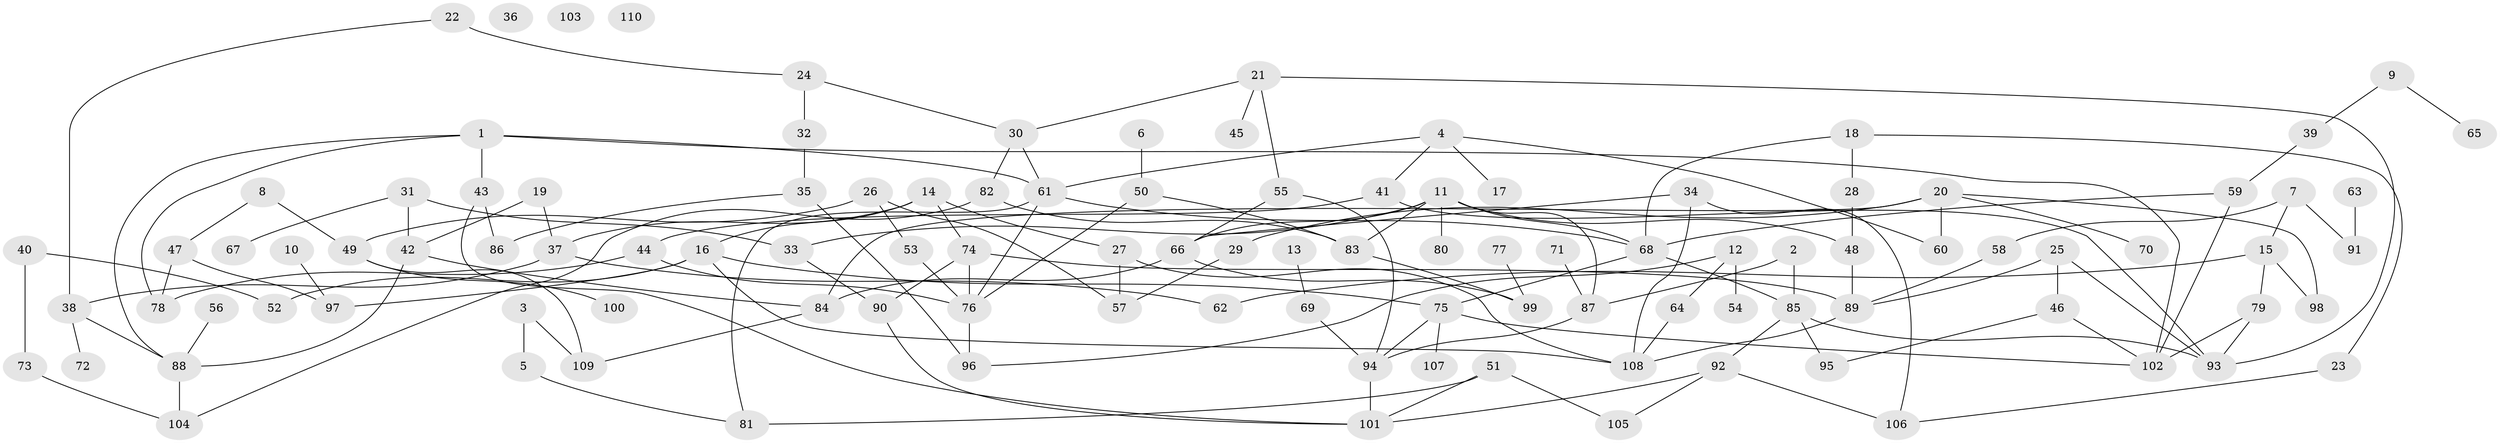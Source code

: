 // Generated by graph-tools (version 1.1) at 2025/12/03/09/25 04:12:59]
// undirected, 110 vertices, 157 edges
graph export_dot {
graph [start="1"]
  node [color=gray90,style=filled];
  1;
  2;
  3;
  4;
  5;
  6;
  7;
  8;
  9;
  10;
  11;
  12;
  13;
  14;
  15;
  16;
  17;
  18;
  19;
  20;
  21;
  22;
  23;
  24;
  25;
  26;
  27;
  28;
  29;
  30;
  31;
  32;
  33;
  34;
  35;
  36;
  37;
  38;
  39;
  40;
  41;
  42;
  43;
  44;
  45;
  46;
  47;
  48;
  49;
  50;
  51;
  52;
  53;
  54;
  55;
  56;
  57;
  58;
  59;
  60;
  61;
  62;
  63;
  64;
  65;
  66;
  67;
  68;
  69;
  70;
  71;
  72;
  73;
  74;
  75;
  76;
  77;
  78;
  79;
  80;
  81;
  82;
  83;
  84;
  85;
  86;
  87;
  88;
  89;
  90;
  91;
  92;
  93;
  94;
  95;
  96;
  97;
  98;
  99;
  100;
  101;
  102;
  103;
  104;
  105;
  106;
  107;
  108;
  109;
  110;
  1 -- 43;
  1 -- 61;
  1 -- 78;
  1 -- 88;
  1 -- 102;
  2 -- 85;
  2 -- 87;
  3 -- 5;
  3 -- 109;
  4 -- 17;
  4 -- 41;
  4 -- 60;
  4 -- 61;
  5 -- 81;
  6 -- 50;
  7 -- 15;
  7 -- 58;
  7 -- 91;
  8 -- 47;
  8 -- 49;
  9 -- 39;
  9 -- 65;
  10 -- 97;
  11 -- 33;
  11 -- 48;
  11 -- 66;
  11 -- 68;
  11 -- 80;
  11 -- 83;
  11 -- 87;
  12 -- 54;
  12 -- 64;
  12 -- 96;
  13 -- 69;
  14 -- 16;
  14 -- 27;
  14 -- 37;
  14 -- 74;
  15 -- 62;
  15 -- 79;
  15 -- 98;
  16 -- 52;
  16 -- 75;
  16 -- 97;
  16 -- 108;
  18 -- 23;
  18 -- 28;
  18 -- 68;
  19 -- 37;
  19 -- 42;
  20 -- 29;
  20 -- 60;
  20 -- 70;
  20 -- 84;
  20 -- 98;
  21 -- 30;
  21 -- 45;
  21 -- 55;
  21 -- 93;
  22 -- 24;
  22 -- 38;
  23 -- 106;
  24 -- 30;
  24 -- 32;
  25 -- 46;
  25 -- 89;
  25 -- 93;
  26 -- 49;
  26 -- 53;
  26 -- 57;
  27 -- 57;
  27 -- 108;
  28 -- 48;
  29 -- 57;
  30 -- 61;
  30 -- 82;
  31 -- 33;
  31 -- 42;
  31 -- 67;
  32 -- 35;
  33 -- 90;
  34 -- 66;
  34 -- 106;
  34 -- 108;
  35 -- 86;
  35 -- 96;
  37 -- 38;
  37 -- 62;
  38 -- 72;
  38 -- 88;
  39 -- 59;
  40 -- 52;
  40 -- 73;
  41 -- 44;
  41 -- 93;
  42 -- 84;
  42 -- 88;
  43 -- 86;
  43 -- 101;
  44 -- 76;
  44 -- 78;
  46 -- 95;
  46 -- 102;
  47 -- 78;
  47 -- 97;
  48 -- 89;
  49 -- 100;
  49 -- 109;
  50 -- 76;
  50 -- 83;
  51 -- 81;
  51 -- 101;
  51 -- 105;
  53 -- 76;
  55 -- 66;
  55 -- 94;
  56 -- 88;
  58 -- 89;
  59 -- 68;
  59 -- 102;
  61 -- 68;
  61 -- 76;
  61 -- 81;
  63 -- 91;
  64 -- 108;
  66 -- 84;
  66 -- 99;
  68 -- 75;
  68 -- 85;
  69 -- 94;
  71 -- 87;
  73 -- 104;
  74 -- 76;
  74 -- 89;
  74 -- 90;
  75 -- 94;
  75 -- 102;
  75 -- 107;
  76 -- 96;
  77 -- 99;
  79 -- 93;
  79 -- 102;
  82 -- 83;
  82 -- 104;
  83 -- 99;
  84 -- 109;
  85 -- 92;
  85 -- 93;
  85 -- 95;
  87 -- 94;
  88 -- 104;
  89 -- 108;
  90 -- 101;
  92 -- 101;
  92 -- 105;
  92 -- 106;
  94 -- 101;
}
